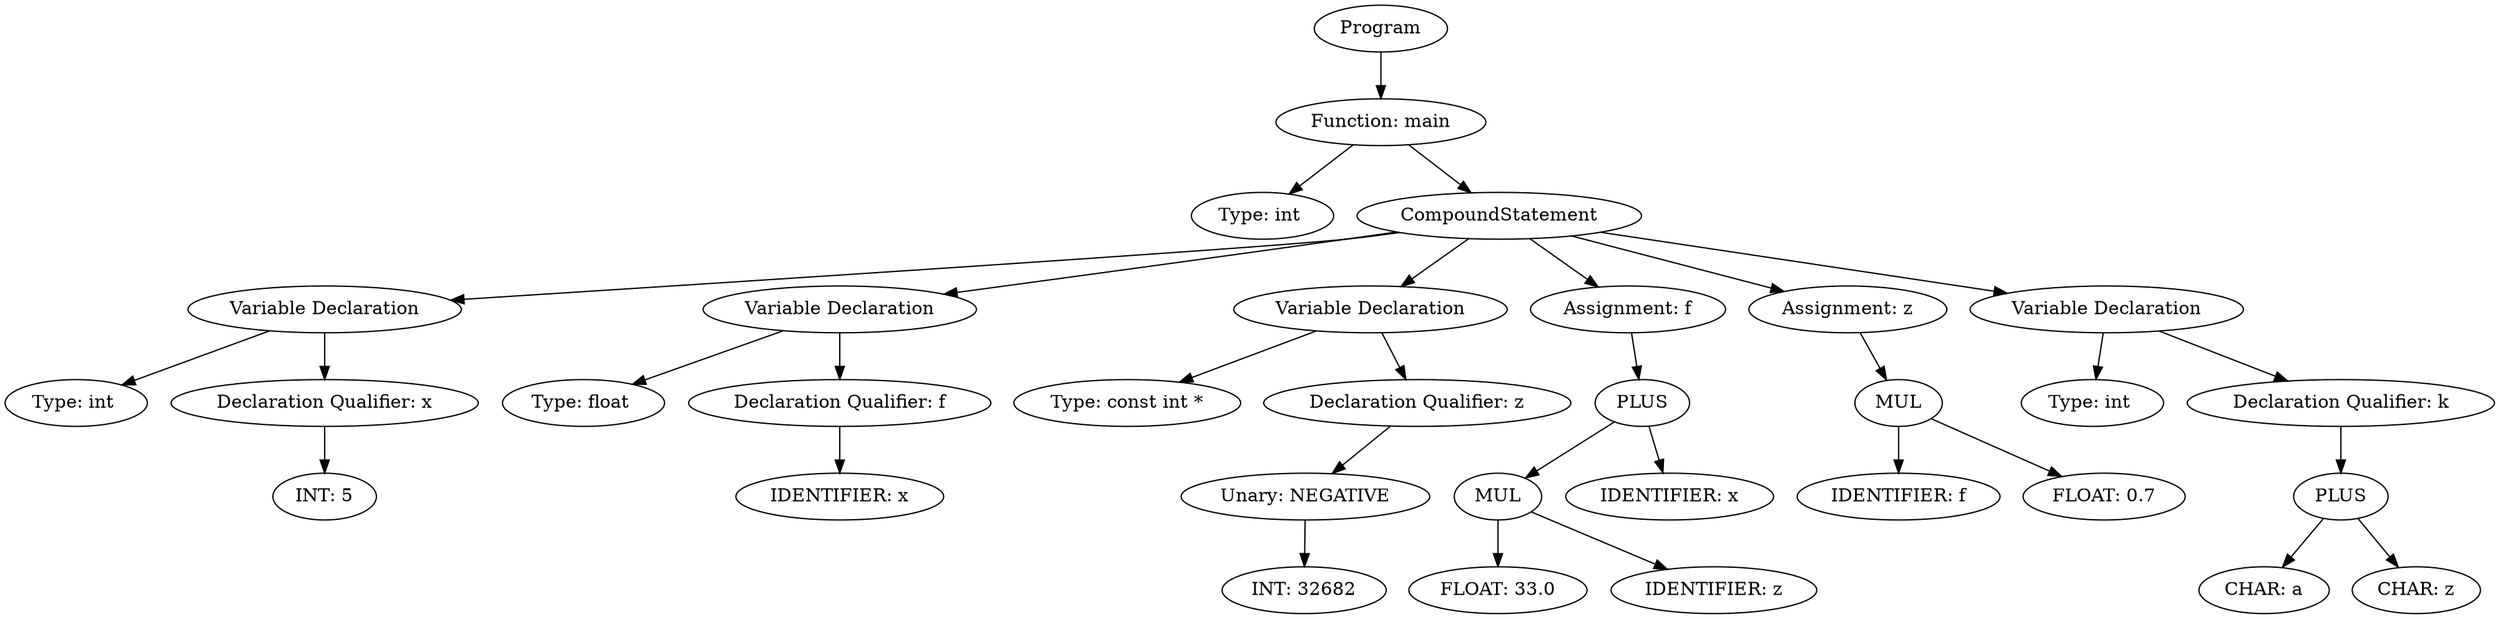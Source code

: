 digraph ExpressionGraph {
4558519184 [label="Program"];
4558519184 -> 4558519312;
4558519312 [label="Function: main"];
4558519312 -> 4558512912;
4558512912 [label="Type: int "];
4558519312 -> 4558510352;
4558510352 [label="CompoundStatement"];
4558510352 -> 4558280016;
4558280016 [label="Variable Declaration"];
4558280016 -> 4553323280;
4553323280 [label="Type: int "];
4558280016 -> 4553642384;
4553642384 [label="Declaration Qualifier: x"];
4553642384 -> 4553642320;
4553642320 [label="INT: 5"];
4558510352 -> 4558215056;
4558215056 [label="Variable Declaration"];
4558215056 -> 4558212048;
4558212048 [label="Type: float "];
4558215056 -> 4558212176;
4558212176 [label="Declaration Qualifier: f"];
4558212176 -> 4558217296;
4558217296 [label="IDENTIFIER: x"];
4558510352 -> 4558403408;
4558403408 [label="Variable Declaration"];
4558403408 -> 4558403152;
4558403152 [label="Type: const int *"];
4558403408 -> 4558403344;
4558403344 [label="Declaration Qualifier: z"];
4558403344 -> 4558402512;
4558402512 [label="Unary: NEGATIVE"];
4558402512 -> 4558405392;
4558405392 [label="INT: 32682"];
4558510352 -> 4558403472;
4558403472 [label="Assignment: f"];
4558403472 -> 4558404432;
4558404432 [label="PLUS"];
4558404432 -> 4558405456;
4558404432 -> 4558404880;
4558405456 [label="MUL"];
4558405456 -> 4558402704;
4558405456 -> 4558404048;
4558402704 [label="FLOAT: 33.0"];
4558404048 [label="IDENTIFIER: z"];
4558404880 [label="IDENTIFIER: x"];
4558510352 -> 4558404688;
4558404688 [label="Assignment: z"];
4558404688 -> 4558404944;
4558404944 [label="MUL"];
4558404944 -> 4558402768;
4558404944 -> 4558404752;
4558402768 [label="IDENTIFIER: f"];
4558404752 [label="FLOAT: 0.7"];
4558510352 -> 4558518928;
4558518928 [label="Variable Declaration"];
4558518928 -> 4558404368;
4558404368 [label="Type: int "];
4558518928 -> 4558518416;
4558518416 [label="Declaration Qualifier: k"];
4558518416 -> 4558404176;
4558404176 [label="PLUS"];
4558404176 -> 4558404560;
4558404176 -> 4558403280;
4558404560 [label="CHAR: a"];
4558403280 [label="CHAR: z"];
}

